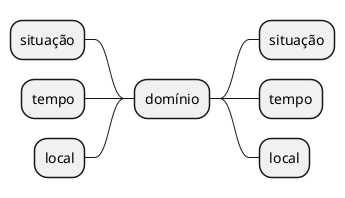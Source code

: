 @startmindmap meusis
* domínio
** situação
** tempo
** local

left side

** situação
** tempo
** local
@endmindmap